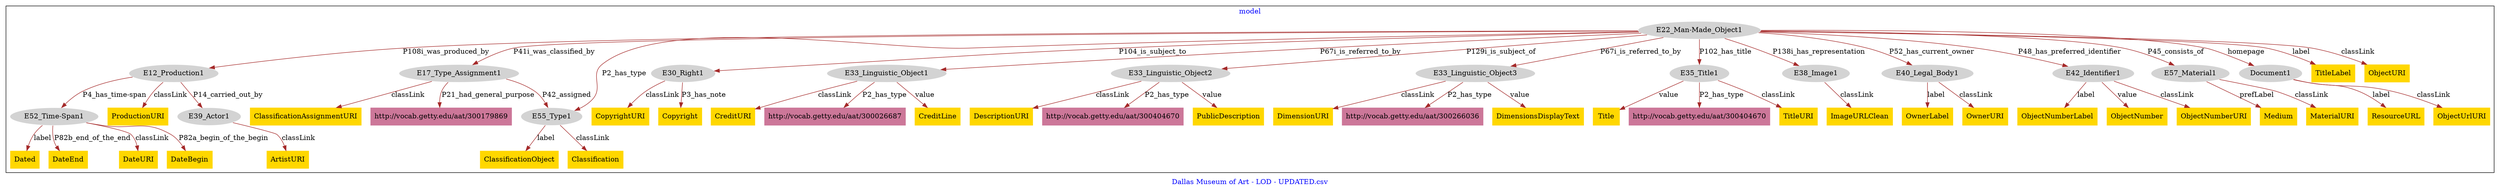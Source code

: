 digraph n0 {
fontcolor="blue"
remincross="true"
label="Dallas Museum of Art - LOD - UPDATED.csv"
subgraph cluster {
label="model"
n2[style="filled",color="white",fillcolor="lightgray",label="E12_Production1"];
n3[style="filled",color="white",fillcolor="lightgray",label="E39_Actor1"];
n4[style="filled",color="white",fillcolor="lightgray",label="E52_Time-Span1"];
n5[style="filled",color="white",fillcolor="lightgray",label="E17_Type_Assignment1"];
n6[style="filled",color="white",fillcolor="lightgray",label="E55_Type1"];
n7[style="filled",color="white",fillcolor="lightgray",label="E22_Man-Made_Object1"];
n8[style="filled",color="white",fillcolor="lightgray",label="E30_Right1"];
n9[style="filled",color="white",fillcolor="lightgray",label="E33_Linguistic_Object1"];
n10[style="filled",color="white",fillcolor="lightgray",label="E33_Linguistic_Object2"];
n11[style="filled",color="white",fillcolor="lightgray",label="E33_Linguistic_Object3"];
n12[style="filled",color="white",fillcolor="lightgray",label="E35_Title1"];
n13[style="filled",color="white",fillcolor="lightgray",label="E38_Image1"];
n14[style="filled",color="white",fillcolor="lightgray",label="E40_Legal_Body1"];
n15[style="filled",color="white",fillcolor="lightgray",label="E42_Identifier1"];
n16[style="filled",color="white",fillcolor="lightgray",label="E57_Material1"];
n17[style="filled",color="white",fillcolor="lightgray",label="Document1"];
n18[shape="plaintext",style="filled",fillcolor="gold",label="Classification"];
n19[shape="plaintext",style="filled",fillcolor="gold",label="ProductionURI"];
n20[shape="plaintext",style="filled",fillcolor="gold",label="MaterialURI"];
n21[shape="plaintext",style="filled",fillcolor="gold",label="ObjectUrlURI"];
n22[shape="plaintext",style="filled",fillcolor="gold",label="ImageURLClean"];
n23[shape="plaintext",style="filled",fillcolor="gold",label="ClassificationObject"];
n24[shape="plaintext",style="filled",fillcolor="gold",label="Copyright"];
n25[shape="plaintext",style="filled",fillcolor="gold",label="ObjectNumberURI"];
n26[shape="plaintext",style="filled",fillcolor="gold",label="CreditLine"];
n27[shape="plaintext",style="filled",fillcolor="gold",label="TitleURI"];
n28[shape="plaintext",style="filled",fillcolor="gold",label="ObjectNumberLabel"];
n29[shape="plaintext",style="filled",fillcolor="gold",label="Medium"];
n30[shape="plaintext",style="filled",fillcolor="gold",label="DimensionsDisplayText"];
n31[shape="plaintext",style="filled",fillcolor="gold",label="OwnerURI"];
n32[shape="plaintext",style="filled",fillcolor="gold",label="TitleLabel"];
n33[shape="plaintext",style="filled",fillcolor="gold",label="ObjectURI"];
n34[shape="plaintext",style="filled",fillcolor="gold",label="ObjectNumber"];
n35[shape="plaintext",style="filled",fillcolor="gold",label="PublicDescription"];
n36[shape="plaintext",style="filled",fillcolor="gold",label="OwnerLabel"];
n37[shape="plaintext",style="filled",fillcolor="gold",label="ArtistURI"];
n38[shape="plaintext",style="filled",fillcolor="gold",label="CreditURI"];
n39[shape="plaintext",style="filled",fillcolor="gold",label="ResourceURL"];
n40[shape="plaintext",style="filled",fillcolor="gold",label="CopyrightURI"];
n41[shape="plaintext",style="filled",fillcolor="gold",label="DateURI"];
n42[shape="plaintext",style="filled",fillcolor="gold",label="ClassificationAssignmentURI"];
n43[shape="plaintext",style="filled",fillcolor="gold",label="DateBegin"];
n44[shape="plaintext",style="filled",fillcolor="gold",label="Title"];
n45[shape="plaintext",style="filled",fillcolor="gold",label="DimensionURI"];
n46[shape="plaintext",style="filled",fillcolor="gold",label="DescriptionURI"];
n47[shape="plaintext",style="filled",fillcolor="gold",label="Dated"];
n48[shape="plaintext",style="filled",fillcolor="gold",label="DateEnd"];
n49[shape="plaintext",style="filled",fillcolor="#CC7799",label="http://vocab.getty.edu/aat/300026687"];
n50[shape="plaintext",style="filled",fillcolor="#CC7799",label="http://vocab.getty.edu/aat/300404670"];
n51[shape="plaintext",style="filled",fillcolor="#CC7799",label="http://vocab.getty.edu/aat/300179869"];
n52[shape="plaintext",style="filled",fillcolor="#CC7799",label="http://vocab.getty.edu/aat/300404670"];
n53[shape="plaintext",style="filled",fillcolor="#CC7799",label="http://vocab.getty.edu/aat/300266036"];
}
n2 -> n3[color="brown",fontcolor="black",label="P14_carried_out_by"]
n2 -> n4[color="brown",fontcolor="black",label="P4_has_time-span"]
n5 -> n6[color="brown",fontcolor="black",label="P42_assigned"]
n7 -> n2[color="brown",fontcolor="black",label="P108i_was_produced_by"]
n7 -> n5[color="brown",fontcolor="black",label="P41i_was_classified_by"]
n7 -> n8[color="brown",fontcolor="black",label="P104_is_subject_to"]
n7 -> n9[color="brown",fontcolor="black",label="P67i_is_referred_to_by"]
n7 -> n10[color="brown",fontcolor="black",label="P129i_is_subject_of"]
n7 -> n11[color="brown",fontcolor="black",label="P67i_is_referred_to_by"]
n7 -> n12[color="brown",fontcolor="black",label="P102_has_title"]
n7 -> n13[color="brown",fontcolor="black",label="P138i_has_representation"]
n7 -> n14[color="brown",fontcolor="black",label="P52_has_current_owner"]
n7 -> n15[color="brown",fontcolor="black",label="P48_has_preferred_identifier"]
n7 -> n16[color="brown",fontcolor="black",label="P45_consists_of"]
n7 -> n17[color="brown",fontcolor="black",label="homepage"]
n6 -> n18[color="brown",fontcolor="black",label="classLink"]
n2 -> n19[color="brown",fontcolor="black",label="classLink"]
n16 -> n20[color="brown",fontcolor="black",label="classLink"]
n17 -> n21[color="brown",fontcolor="black",label="classLink"]
n13 -> n22[color="brown",fontcolor="black",label="classLink"]
n6 -> n23[color="brown",fontcolor="black",label="label"]
n8 -> n24[color="brown",fontcolor="black",label="P3_has_note"]
n15 -> n25[color="brown",fontcolor="black",label="classLink"]
n9 -> n26[color="brown",fontcolor="black",label="value"]
n12 -> n27[color="brown",fontcolor="black",label="classLink"]
n15 -> n28[color="brown",fontcolor="black",label="label"]
n16 -> n29[color="brown",fontcolor="black",label="prefLabel"]
n11 -> n30[color="brown",fontcolor="black",label="value"]
n14 -> n31[color="brown",fontcolor="black",label="classLink"]
n7 -> n32[color="brown",fontcolor="black",label="label"]
n7 -> n33[color="brown",fontcolor="black",label="classLink"]
n15 -> n34[color="brown",fontcolor="black",label="value"]
n10 -> n35[color="brown",fontcolor="black",label="value"]
n14 -> n36[color="brown",fontcolor="black",label="label"]
n3 -> n37[color="brown",fontcolor="black",label="classLink"]
n9 -> n38[color="brown",fontcolor="black",label="classLink"]
n17 -> n39[color="brown",fontcolor="black",label="label"]
n8 -> n40[color="brown",fontcolor="black",label="classLink"]
n4 -> n41[color="brown",fontcolor="black",label="classLink"]
n5 -> n42[color="brown",fontcolor="black",label="classLink"]
n4 -> n43[color="brown",fontcolor="black",label="P82a_begin_of_the_begin"]
n12 -> n44[color="brown",fontcolor="black",label="value"]
n11 -> n45[color="brown",fontcolor="black",label="classLink"]
n10 -> n46[color="brown",fontcolor="black",label="classLink"]
n4 -> n47[color="brown",fontcolor="black",label="label"]
n4 -> n48[color="brown",fontcolor="black",label="P82b_end_of_the_end"]
n9 -> n49[color="brown",fontcolor="black",label="P2_has_type"]
n10 -> n50[color="brown",fontcolor="black",label="P2_has_type"]
n5 -> n51[color="brown",fontcolor="black",label="P21_had_general_purpose"]
n12 -> n52[color="brown",fontcolor="black",label="P2_has_type"]
n7 -> n6[color="brown",fontcolor="black",label="P2_has_type"]
n11 -> n53[color="brown",fontcolor="black",label="P2_has_type"]
}
